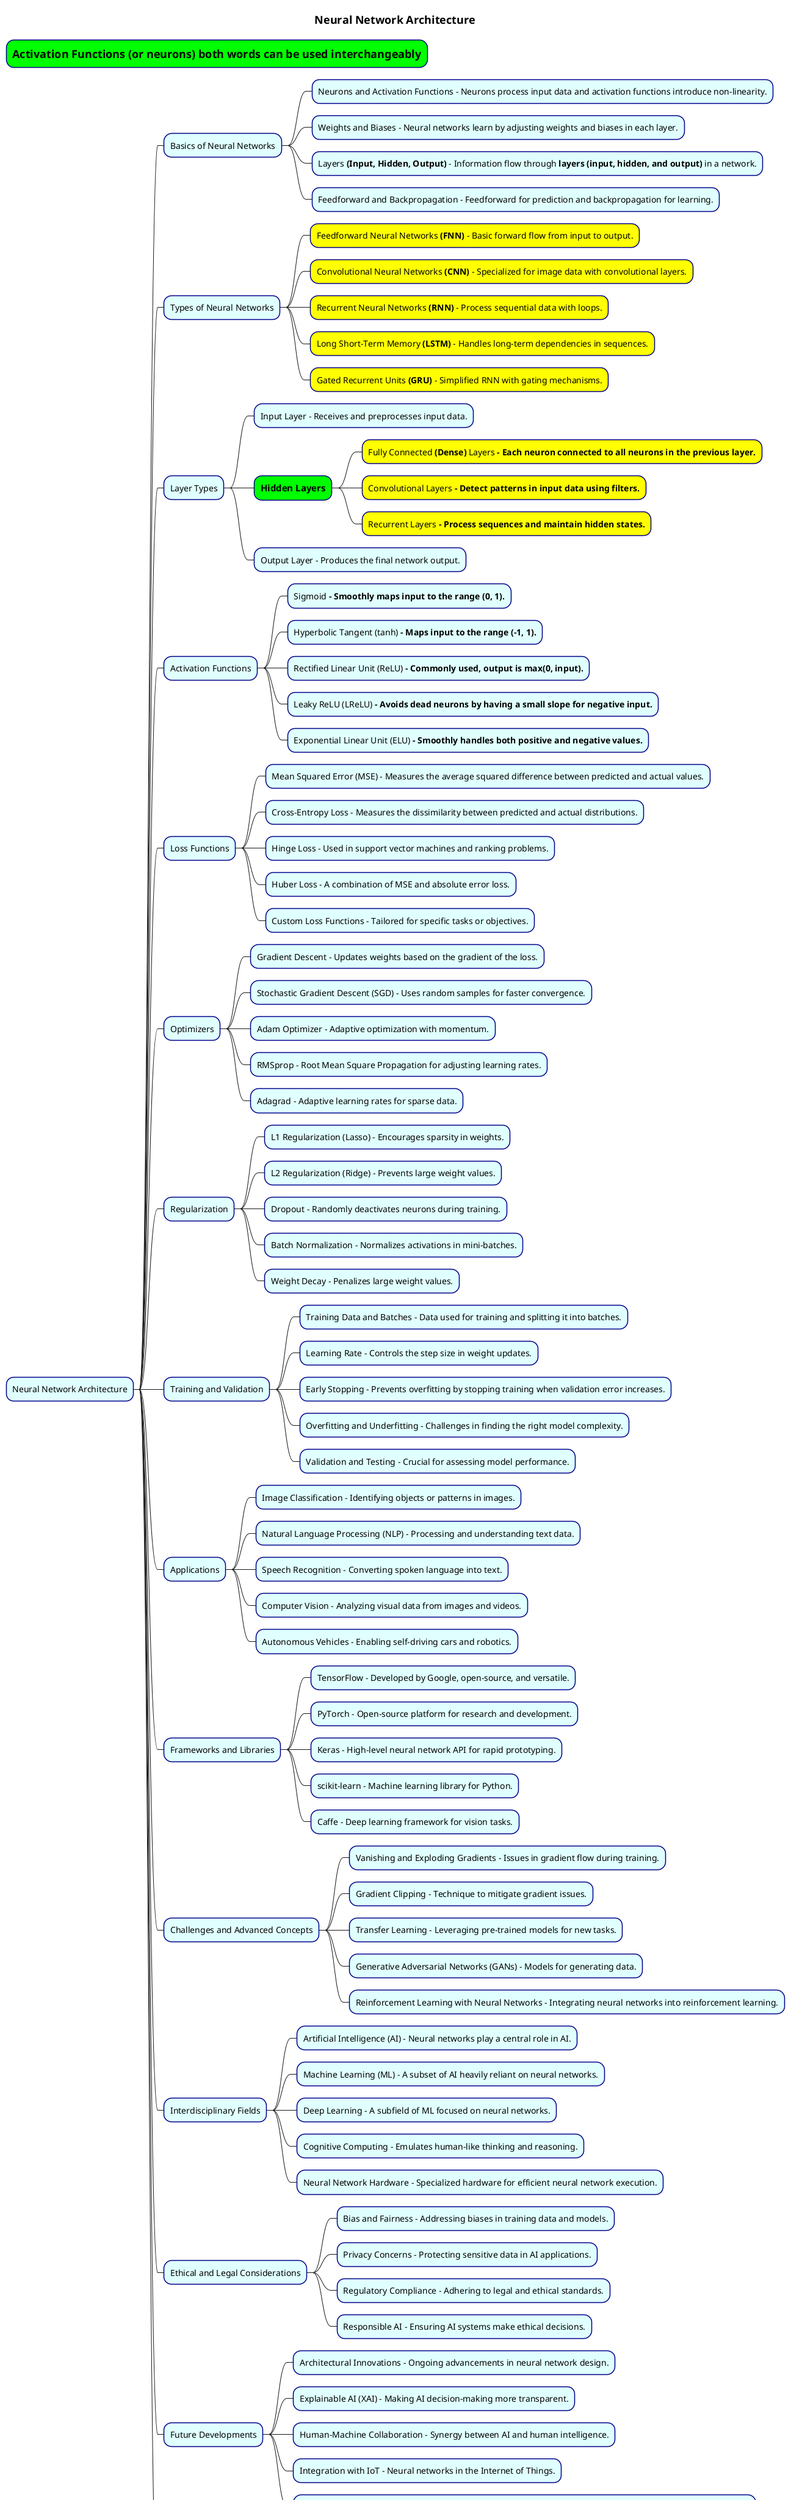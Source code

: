 @startmindmap
title =Neural Network Architecture
skinparam node {
    BackgroundColor LightCyan
    BorderColor DarkBlue
}

*[#lime] =Activation Functions (or neurons) both words can be used interchangeably

* Neural Network Architecture
** Basics of Neural Networks
*** Neurons and Activation Functions - Neurons process input data and activation functions introduce non-linearity.
*** Weights and Biases - Neural networks learn by adjusting weights and biases in each layer.
*** Layers **(Input, Hidden, Output)** - Information flow through **layers (input, hidden, and output)** in a network.
*** Feedforward and Backpropagation - Feedforward for prediction and backpropagation for learning.

** Types of Neural Networks
***[#yellow] Feedforward Neural Networks **(FNN)** - Basic forward flow from input to output.
***[#yellow] Convolutional Neural Networks **(CNN)** - Specialized for image data with convolutional layers.
***[#yellow] Recurrent Neural Networks **(RNN)** - Process sequential data with loops.
***[#yellow] Long Short-Term Memory **(LSTM)** - Handles long-term dependencies in sequences.
***[#yellow] Gated Recurrent Units **(GRU)** - Simplified RNN with gating mechanisms.

** Layer Types
*** Input Layer - Receives and preprocesses input data.
***[#lime] ===Hidden Layers
****[#yellow] Fully Connected **(Dense)** Layers **- Each neuron connected to all neurons in the previous layer.**
****[#yellow] Convolutional Layers **- Detect patterns in input data using filters.**
****[#yellow] Recurrent Layers **- Process sequences and maintain hidden states.**
*** Output Layer - Produces the final network output.

** Activation Functions
*** Sigmoid **- Smoothly maps input to the range (0, 1).**
*** Hyperbolic Tangent (tanh) **- Maps input to the range (-1, 1).**
*** Rectified Linear Unit (ReLU) **- Commonly used, output is max(0, input).**
*** Leaky ReLU (LReLU) **- Avoids dead neurons by having a small slope for negative input.**
*** Exponential Linear Unit (ELU) **- Smoothly handles both positive and negative values.**

** Loss Functions
*** Mean Squared Error (MSE) - Measures the average squared difference between predicted and actual values.
*** Cross-Entropy Loss - Measures the dissimilarity between predicted and actual distributions.
*** Hinge Loss - Used in support vector machines and ranking problems.
*** Huber Loss - A combination of MSE and absolute error loss.
*** Custom Loss Functions - Tailored for specific tasks or objectives.

** Optimizers
*** Gradient Descent - Updates weights based on the gradient of the loss.
*** Stochastic Gradient Descent (SGD) - Uses random samples for faster convergence.
*** Adam Optimizer - Adaptive optimization with momentum.
*** RMSprop - Root Mean Square Propagation for adjusting learning rates.
*** Adagrad - Adaptive learning rates for sparse data.

** Regularization
*** L1 Regularization (Lasso) - Encourages sparsity in weights.
*** L2 Regularization (Ridge) - Prevents large weight values.
*** Dropout - Randomly deactivates neurons during training.
*** Batch Normalization - Normalizes activations in mini-batches.
*** Weight Decay - Penalizes large weight values.

** Training and Validation
*** Training Data and Batches - Data used for training and splitting it into batches.
*** Learning Rate - Controls the step size in weight updates.
*** Early Stopping - Prevents overfitting by stopping training when validation error increases.
*** Overfitting and Underfitting - Challenges in finding the right model complexity.
*** Validation and Testing - Crucial for assessing model performance.

** Applications
*** Image Classification - Identifying objects or patterns in images.
*** Natural Language Processing (NLP) - Processing and understanding text data.
*** Speech Recognition - Converting spoken language into text.
*** Computer Vision - Analyzing visual data from images and videos.
*** Autonomous Vehicles - Enabling self-driving cars and robotics.

** Frameworks and Libraries
*** TensorFlow - Developed by Google, open-source, and versatile.
*** PyTorch - Open-source platform for research and development.
*** Keras - High-level neural network API for rapid prototyping.
*** scikit-learn - Machine learning library for Python.
*** Caffe - Deep learning framework for vision tasks.

** Challenges and Advanced Concepts
*** Vanishing and Exploding Gradients - Issues in gradient flow during training.
*** Gradient Clipping - Technique to mitigate gradient issues.
*** Transfer Learning - Leveraging pre-trained models for new tasks.
*** Generative Adversarial Networks (GANs) - Models for generating data.
*** Reinforcement Learning with Neural Networks - Integrating neural networks into reinforcement learning.

** Interdisciplinary Fields
*** Artificial Intelligence (AI) - Neural networks play a central role in AI.
*** Machine Learning (ML) - A subset of AI heavily reliant on neural networks.
*** Deep Learning - A subfield of ML focused on neural networks.
*** Cognitive Computing - Emulates human-like thinking and reasoning.
*** Neural Network Hardware - Specialized hardware for efficient neural network execution.

** Ethical and Legal Considerations
*** Bias and Fairness - Addressing biases in training data and models.
*** Privacy Concerns - Protecting sensitive data in AI applications.
*** Regulatory Compliance - Adhering to legal and ethical standards.
*** Responsible AI - Ensuring AI systems make ethical decisions.

** Future Developments
*** Architectural Innovations - Ongoing advancements in neural network design.
*** Explainable AI (XAI) - Making AI decision-making more transparent.
*** Human-Machine Collaboration - Synergy between AI and human intelligence.
*** Integration with IoT - Neural networks in the Internet of Things.
*** Quantum Computing and Neural Networks - Potential synergy between quantum computing and deep learning.

** Research Areas and Unsolved Problems
*** Explainability in Deep Learning - Making neural network decisions understandable.
*** Compositional and Symbolic Reasoning - Enhancing AI's reasoning capabilities.
*** AI Safety and Robustness - Ensuring AI systems are safe and reliable.
*** Generalization in Neural Networks - Understanding and improving generalization.
*** Conscious AI and Cognitive Science - Exploring AI with human-like cognitive abilities.
@endmindmap
